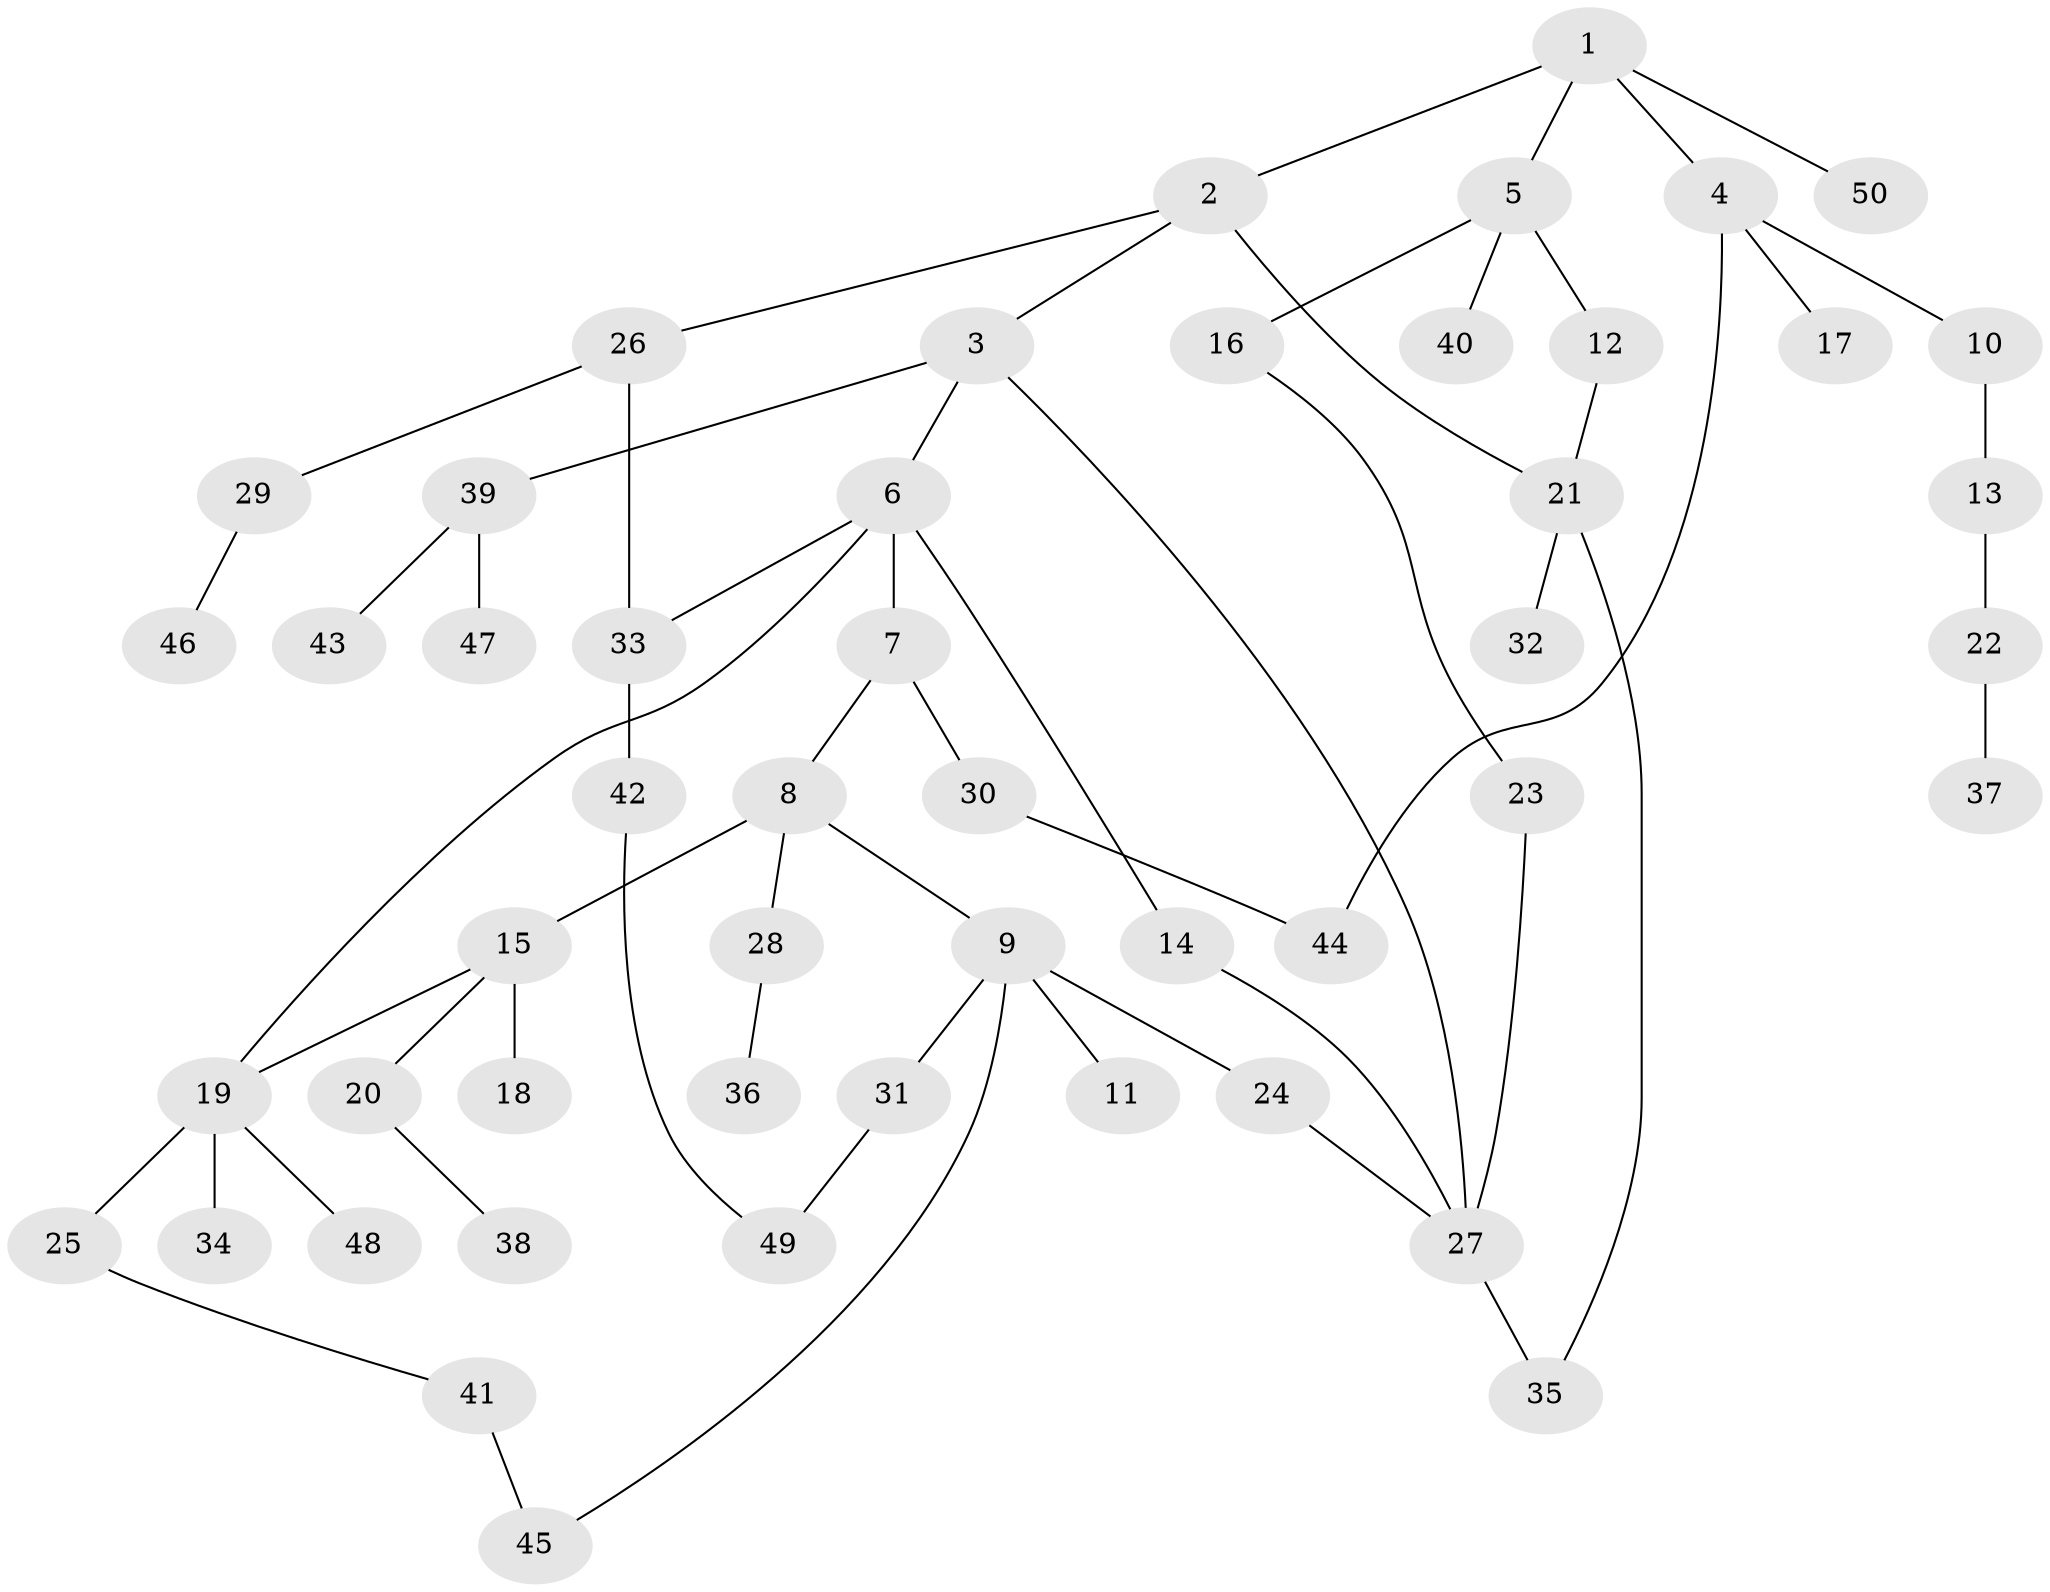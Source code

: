 // coarse degree distribution, {6: 0.13333333333333333, 9: 0.06666666666666667, 1: 0.3333333333333333, 2: 0.26666666666666666, 3: 0.13333333333333333, 4: 0.06666666666666667}
// Generated by graph-tools (version 1.1) at 2025/17/03/04/25 18:17:02]
// undirected, 50 vertices, 59 edges
graph export_dot {
graph [start="1"]
  node [color=gray90,style=filled];
  1;
  2;
  3;
  4;
  5;
  6;
  7;
  8;
  9;
  10;
  11;
  12;
  13;
  14;
  15;
  16;
  17;
  18;
  19;
  20;
  21;
  22;
  23;
  24;
  25;
  26;
  27;
  28;
  29;
  30;
  31;
  32;
  33;
  34;
  35;
  36;
  37;
  38;
  39;
  40;
  41;
  42;
  43;
  44;
  45;
  46;
  47;
  48;
  49;
  50;
  1 -- 2;
  1 -- 4;
  1 -- 5;
  1 -- 50;
  2 -- 3;
  2 -- 21;
  2 -- 26;
  3 -- 6;
  3 -- 39;
  3 -- 27;
  4 -- 10;
  4 -- 17;
  4 -- 44;
  5 -- 12;
  5 -- 16;
  5 -- 40;
  6 -- 7;
  6 -- 14;
  6 -- 33;
  6 -- 19;
  7 -- 8;
  7 -- 30;
  8 -- 9;
  8 -- 15;
  8 -- 28;
  9 -- 11;
  9 -- 24;
  9 -- 31;
  9 -- 45;
  10 -- 13;
  12 -- 21;
  13 -- 22;
  14 -- 27;
  15 -- 18;
  15 -- 19;
  15 -- 20;
  16 -- 23;
  19 -- 25;
  19 -- 34;
  19 -- 48;
  20 -- 38;
  21 -- 32;
  21 -- 35;
  22 -- 37;
  23 -- 27;
  24 -- 27;
  25 -- 41;
  26 -- 29;
  26 -- 33;
  27 -- 35;
  28 -- 36;
  29 -- 46;
  30 -- 44;
  31 -- 49;
  33 -- 42;
  39 -- 43;
  39 -- 47;
  41 -- 45;
  42 -- 49;
}
